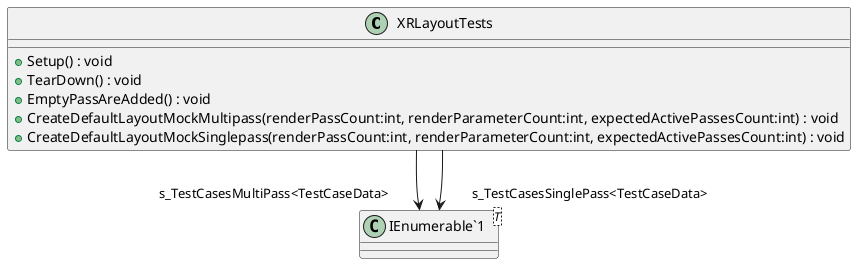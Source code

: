 @startuml
class XRLayoutTests {
    + Setup() : void
    + TearDown() : void
    + EmptyPassAreAdded() : void
    + CreateDefaultLayoutMockMultipass(renderPassCount:int, renderParameterCount:int, expectedActivePassesCount:int) : void
    + CreateDefaultLayoutMockSinglepass(renderPassCount:int, renderParameterCount:int, expectedActivePassesCount:int) : void
}
class "IEnumerable`1"<T> {
}
XRLayoutTests --> "s_TestCasesMultiPass<TestCaseData>" "IEnumerable`1"
XRLayoutTests --> "s_TestCasesSinglePass<TestCaseData>" "IEnumerable`1"
@enduml
